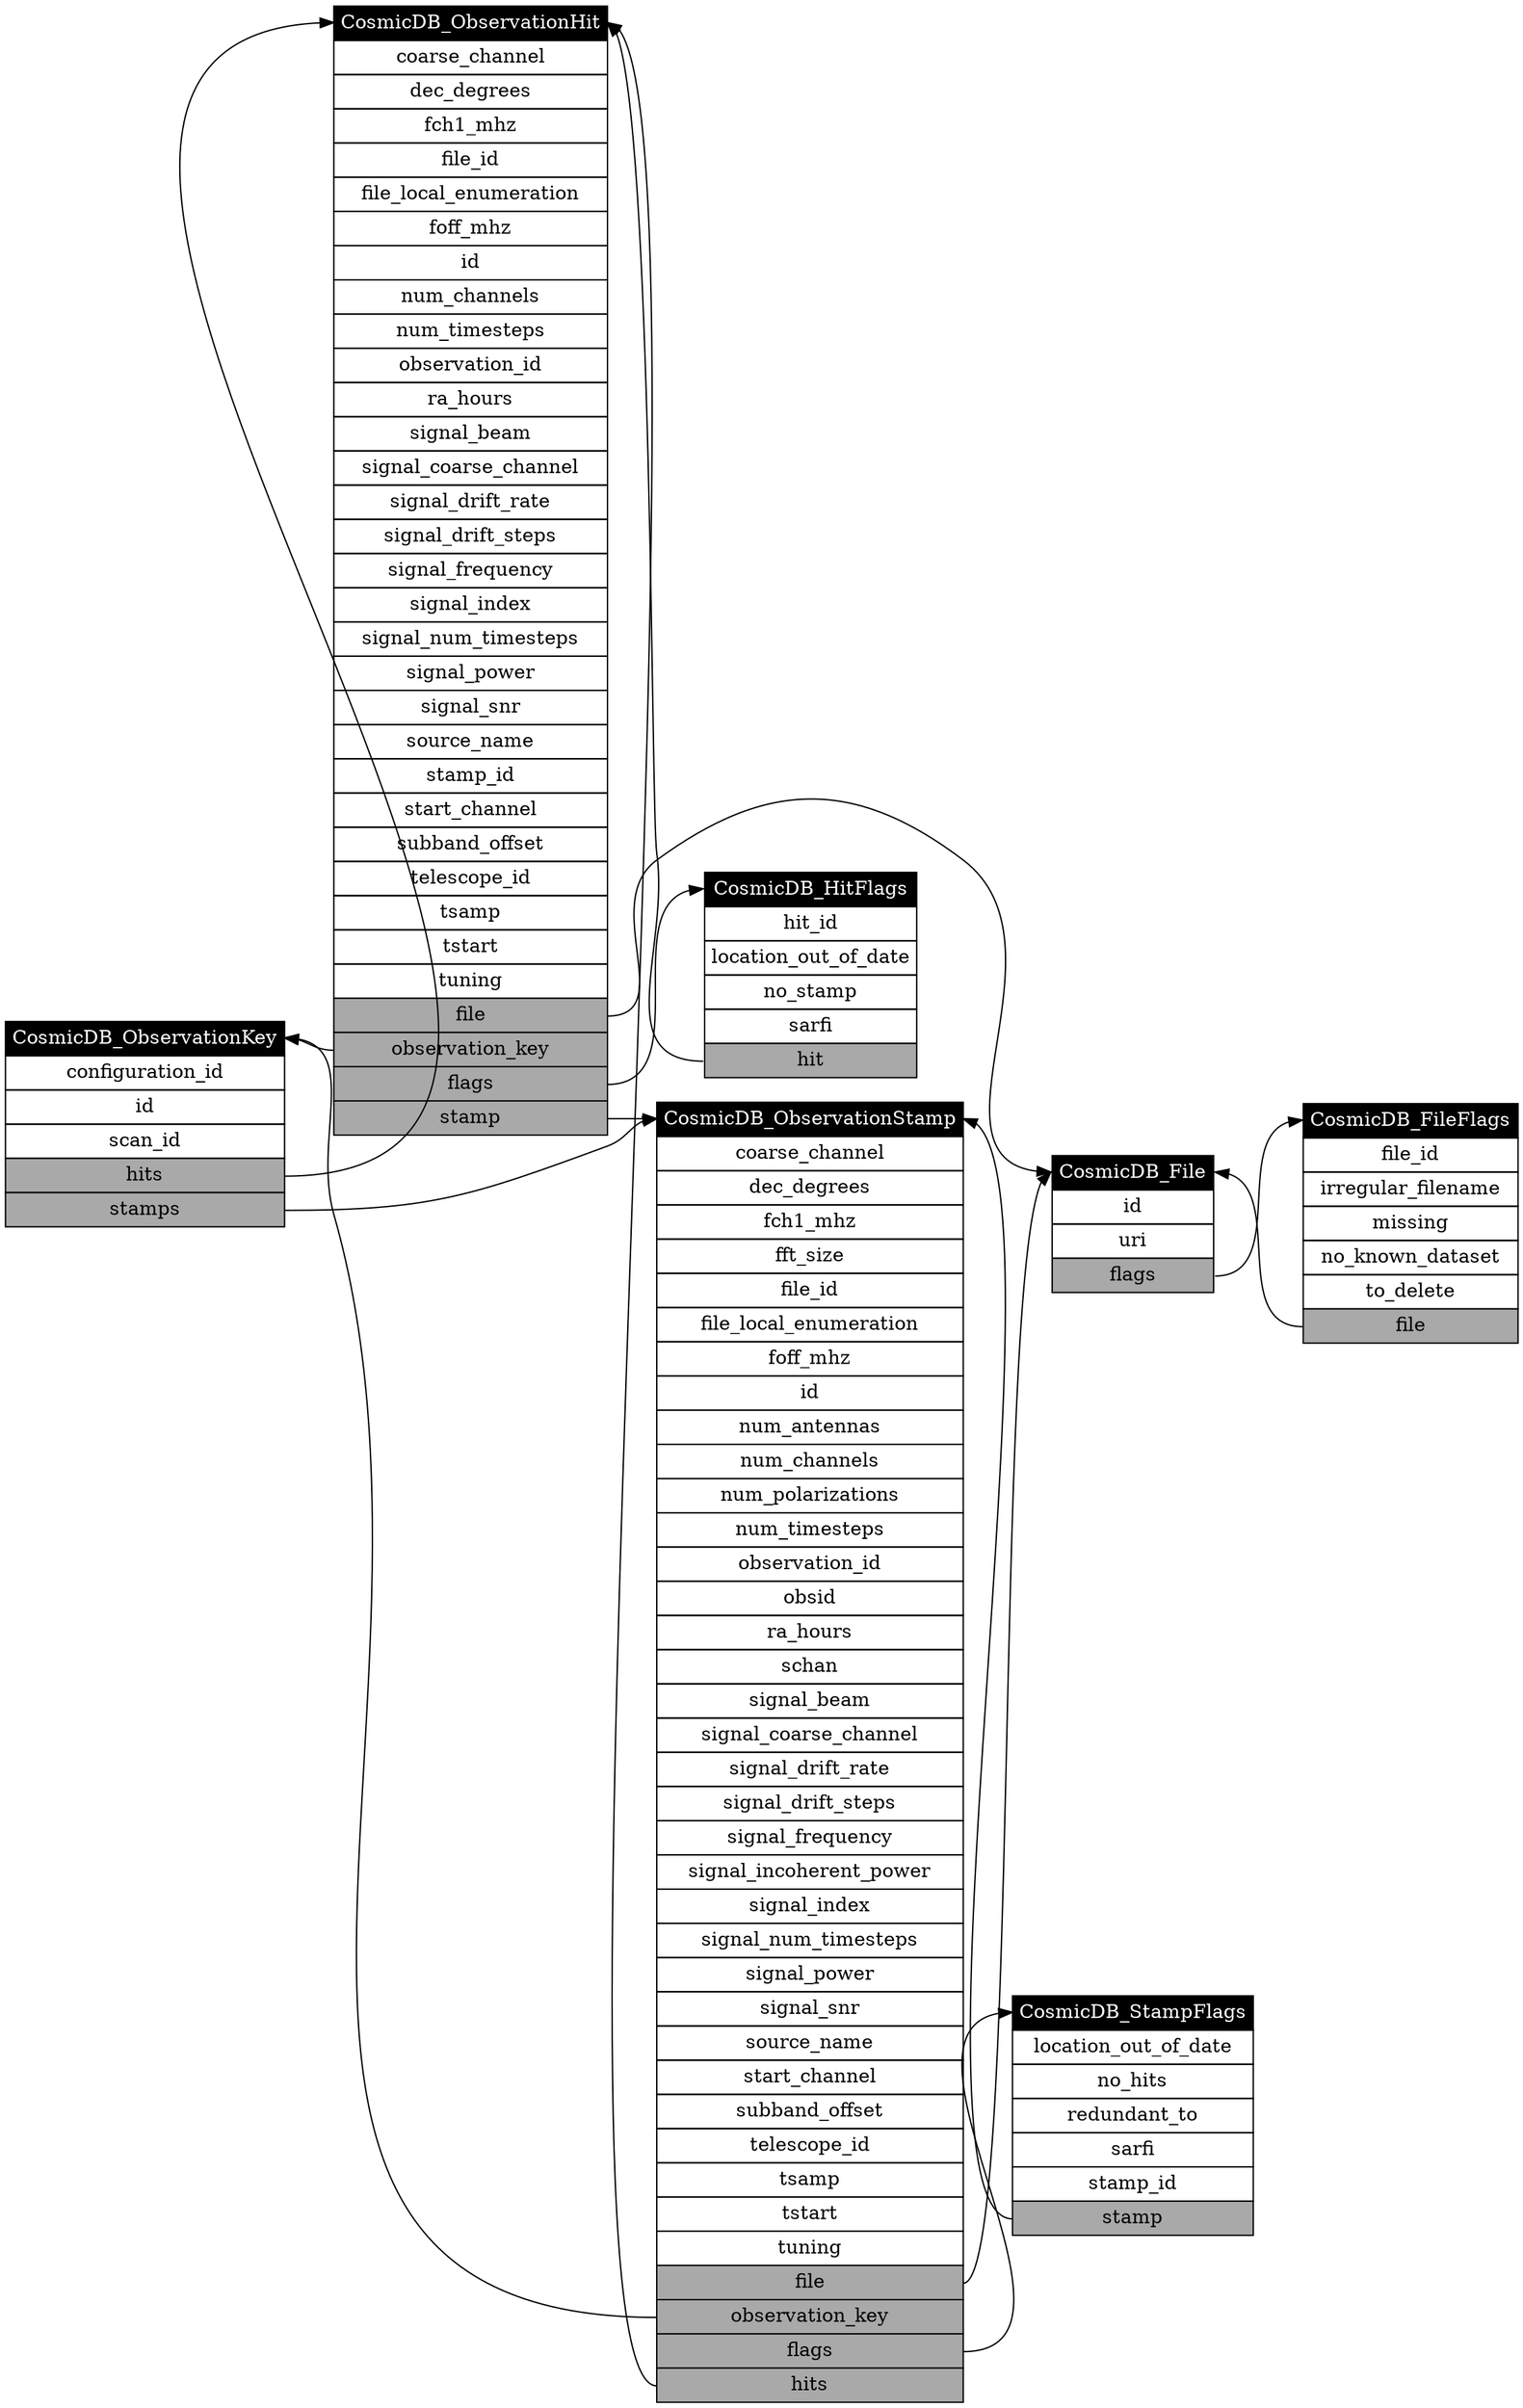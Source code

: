 digraph CosmicDB_Storage {
rankdir=LR;
CosmicDB_ObservationKey:hits -> CosmicDB_ObservationHit:class;
CosmicDB_ObservationKey:stamps -> CosmicDB_ObservationStamp:class;
CosmicDB_ObservationKey [label=<<table border="0" cellborder="1" cellspacing="0" cellpadding="4">
	<tr><td bgcolor="black" port="class"><font color="white">CosmicDB_ObservationKey</font></td></tr>
	<tr><td>configuration_id</td></tr>
	<tr><td>id</td></tr>
	<tr><td>scan_id</td></tr>
	<tr><td bgcolor="darkgrey" port="hits">hits</td></tr>
	<tr><td bgcolor="darkgrey" port="stamps">stamps</td></tr>
</table>>, shape=plain];
CosmicDB_ObservationStamp:file -> CosmicDB_File:class;
CosmicDB_ObservationStamp:observation_key -> CosmicDB_ObservationKey:class;
CosmicDB_ObservationStamp:flags -> CosmicDB_StampFlags:class;
CosmicDB_ObservationStamp:hits -> CosmicDB_ObservationHit:class;
CosmicDB_ObservationStamp [label=<<table border="0" cellborder="1" cellspacing="0" cellpadding="4">
	<tr><td bgcolor="black" port="class"><font color="white">CosmicDB_ObservationStamp</font></td></tr>
	<tr><td>coarse_channel</td></tr>
	<tr><td>dec_degrees</td></tr>
	<tr><td>fch1_mhz</td></tr>
	<tr><td>fft_size</td></tr>
	<tr><td>file_id</td></tr>
	<tr><td>file_local_enumeration</td></tr>
	<tr><td>foff_mhz</td></tr>
	<tr><td>id</td></tr>
	<tr><td>num_antennas</td></tr>
	<tr><td>num_channels</td></tr>
	<tr><td>num_polarizations</td></tr>
	<tr><td>num_timesteps</td></tr>
	<tr><td>observation_id</td></tr>
	<tr><td>obsid</td></tr>
	<tr><td>ra_hours</td></tr>
	<tr><td>schan</td></tr>
	<tr><td>signal_beam</td></tr>
	<tr><td>signal_coarse_channel</td></tr>
	<tr><td>signal_drift_rate</td></tr>
	<tr><td>signal_drift_steps</td></tr>
	<tr><td>signal_frequency</td></tr>
	<tr><td>signal_incoherent_power</td></tr>
	<tr><td>signal_index</td></tr>
	<tr><td>signal_num_timesteps</td></tr>
	<tr><td>signal_power</td></tr>
	<tr><td>signal_snr</td></tr>
	<tr><td>source_name</td></tr>
	<tr><td>start_channel</td></tr>
	<tr><td>subband_offset</td></tr>
	<tr><td>telescope_id</td></tr>
	<tr><td>tsamp</td></tr>
	<tr><td>tstart</td></tr>
	<tr><td>tuning</td></tr>
	<tr><td bgcolor="darkgrey" port="file">file</td></tr>
	<tr><td bgcolor="darkgrey" port="observation_key">observation_key</td></tr>
	<tr><td bgcolor="darkgrey" port="flags">flags</td></tr>
	<tr><td bgcolor="darkgrey" port="hits">hits</td></tr>
</table>>, shape=plain];
CosmicDB_ObservationHit:file -> CosmicDB_File:class;
CosmicDB_ObservationHit:observation_key -> CosmicDB_ObservationKey:class;
CosmicDB_ObservationHit:flags -> CosmicDB_HitFlags:class;
CosmicDB_ObservationHit:stamp -> CosmicDB_ObservationStamp:class;
CosmicDB_ObservationHit [label=<<table border="0" cellborder="1" cellspacing="0" cellpadding="4">
	<tr><td bgcolor="black" port="class"><font color="white">CosmicDB_ObservationHit</font></td></tr>
	<tr><td>coarse_channel</td></tr>
	<tr><td>dec_degrees</td></tr>
	<tr><td>fch1_mhz</td></tr>
	<tr><td>file_id</td></tr>
	<tr><td>file_local_enumeration</td></tr>
	<tr><td>foff_mhz</td></tr>
	<tr><td>id</td></tr>
	<tr><td>num_channels</td></tr>
	<tr><td>num_timesteps</td></tr>
	<tr><td>observation_id</td></tr>
	<tr><td>ra_hours</td></tr>
	<tr><td>signal_beam</td></tr>
	<tr><td>signal_coarse_channel</td></tr>
	<tr><td>signal_drift_rate</td></tr>
	<tr><td>signal_drift_steps</td></tr>
	<tr><td>signal_frequency</td></tr>
	<tr><td>signal_index</td></tr>
	<tr><td>signal_num_timesteps</td></tr>
	<tr><td>signal_power</td></tr>
	<tr><td>signal_snr</td></tr>
	<tr><td>source_name</td></tr>
	<tr><td>stamp_id</td></tr>
	<tr><td>start_channel</td></tr>
	<tr><td>subband_offset</td></tr>
	<tr><td>telescope_id</td></tr>
	<tr><td>tsamp</td></tr>
	<tr><td>tstart</td></tr>
	<tr><td>tuning</td></tr>
	<tr><td bgcolor="darkgrey" port="file">file</td></tr>
	<tr><td bgcolor="darkgrey" port="observation_key">observation_key</td></tr>
	<tr><td bgcolor="darkgrey" port="flags">flags</td></tr>
	<tr><td bgcolor="darkgrey" port="stamp">stamp</td></tr>
</table>>, shape=plain];
CosmicDB_HitFlags:hit -> CosmicDB_ObservationHit:class;
CosmicDB_HitFlags [label=<<table border="0" cellborder="1" cellspacing="0" cellpadding="4">
	<tr><td bgcolor="black" port="class"><font color="white">CosmicDB_HitFlags</font></td></tr>
	<tr><td>hit_id</td></tr>
	<tr><td>location_out_of_date</td></tr>
	<tr><td>no_stamp</td></tr>
	<tr><td>sarfi</td></tr>
	<tr><td bgcolor="darkgrey" port="hit">hit</td></tr>
</table>>, shape=plain];
CosmicDB_StampFlags:stamp -> CosmicDB_ObservationStamp:class;
CosmicDB_StampFlags [label=<<table border="0" cellborder="1" cellspacing="0" cellpadding="4">
	<tr><td bgcolor="black" port="class"><font color="white">CosmicDB_StampFlags</font></td></tr>
	<tr><td>location_out_of_date</td></tr>
	<tr><td>no_hits</td></tr>
	<tr><td>redundant_to</td></tr>
	<tr><td>sarfi</td></tr>
	<tr><td>stamp_id</td></tr>
	<tr><td bgcolor="darkgrey" port="stamp">stamp</td></tr>
</table>>, shape=plain];
CosmicDB_File:flags -> CosmicDB_FileFlags:class;
CosmicDB_File [label=<<table border="0" cellborder="1" cellspacing="0" cellpadding="4">
	<tr><td bgcolor="black" port="class"><font color="white">CosmicDB_File</font></td></tr>
	<tr><td>id</td></tr>
	<tr><td>uri</td></tr>
	<tr><td bgcolor="darkgrey" port="flags">flags</td></tr>
</table>>, shape=plain];
CosmicDB_FileFlags:file -> CosmicDB_File:class;
CosmicDB_FileFlags [label=<<table border="0" cellborder="1" cellspacing="0" cellpadding="4">
	<tr><td bgcolor="black" port="class"><font color="white">CosmicDB_FileFlags</font></td></tr>
	<tr><td>file_id</td></tr>
	<tr><td>irregular_filename</td></tr>
	<tr><td>missing</td></tr>
	<tr><td>no_known_dataset</td></tr>
	<tr><td>to_delete</td></tr>
	<tr><td bgcolor="darkgrey" port="file">file</td></tr>
</table>>, shape=plain];
}
